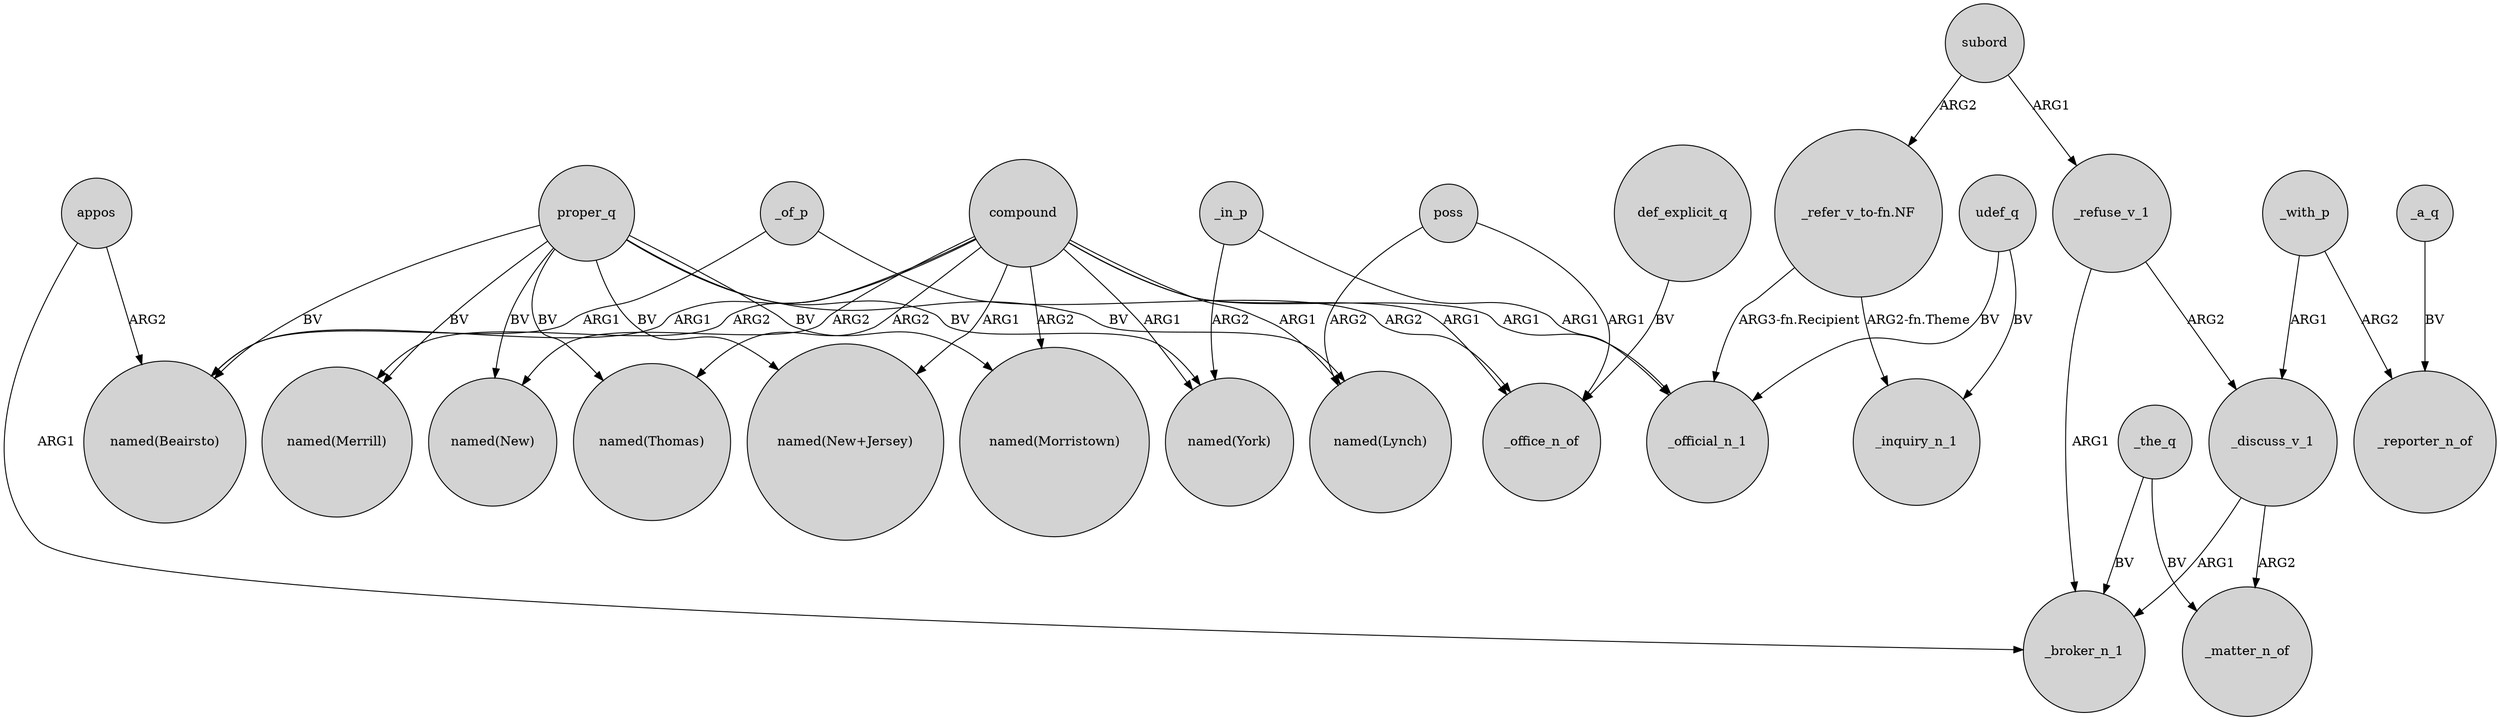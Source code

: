 digraph {
	node [shape=circle style=filled]
	compound -> "named(Lynch)" [label=ARG1]
	_refuse_v_1 -> _discuss_v_1 [label=ARG2]
	compound -> "named(New)" [label=ARG2]
	appos -> _broker_n_1 [label=ARG1]
	_with_p -> _reporter_n_of [label=ARG2]
	"_refer_v_to-fn.NF" -> _official_n_1 [label="ARG3-fn.Recipient"]
	proper_q -> "named(New)" [label=BV]
	def_explicit_q -> _office_n_of [label=BV]
	proper_q -> "named(Lynch)" [label=BV]
	proper_q -> "named(New+Jersey)" [label=BV]
	udef_q -> _inquiry_n_1 [label=BV]
	compound -> _office_n_of [label=ARG1]
	appos -> "named(Beairsto)" [label=ARG2]
	proper_q -> "named(Morristown)" [label=BV]
	_the_q -> _matter_n_of [label=BV]
	compound -> "named(Merrill)" [label=ARG2]
	compound -> "named(Beairsto)" [label=ARG1]
	subord -> _refuse_v_1 [label=ARG1]
	_a_q -> _reporter_n_of [label=BV]
	_in_p -> _official_n_1 [label=ARG1]
	_of_p -> "named(Beairsto)" [label=ARG1]
	proper_q -> "named(Thomas)" [label=BV]
	_discuss_v_1 -> _matter_n_of [label=ARG2]
	compound -> "named(York)" [label=ARG1]
	_discuss_v_1 -> _broker_n_1 [label=ARG1]
	"_refer_v_to-fn.NF" -> _inquiry_n_1 [label="ARG2-fn.Theme"]
	poss -> "named(Lynch)" [label=ARG2]
	udef_q -> _official_n_1 [label=BV]
	poss -> _office_n_of [label=ARG1]
	compound -> "named(New+Jersey)" [label=ARG1]
	compound -> "named(Morristown)" [label=ARG2]
	_in_p -> "named(York)" [label=ARG2]
	compound -> _official_n_1 [label=ARG1]
	subord -> "_refer_v_to-fn.NF" [label=ARG2]
	proper_q -> "named(Merrill)" [label=BV]
	_of_p -> _office_n_of [label=ARG2]
	proper_q -> "named(York)" [label=BV]
	_with_p -> _discuss_v_1 [label=ARG1]
	proper_q -> "named(Beairsto)" [label=BV]
	_refuse_v_1 -> _broker_n_1 [label=ARG1]
	compound -> "named(Thomas)" [label=ARG2]
	_the_q -> _broker_n_1 [label=BV]
}
